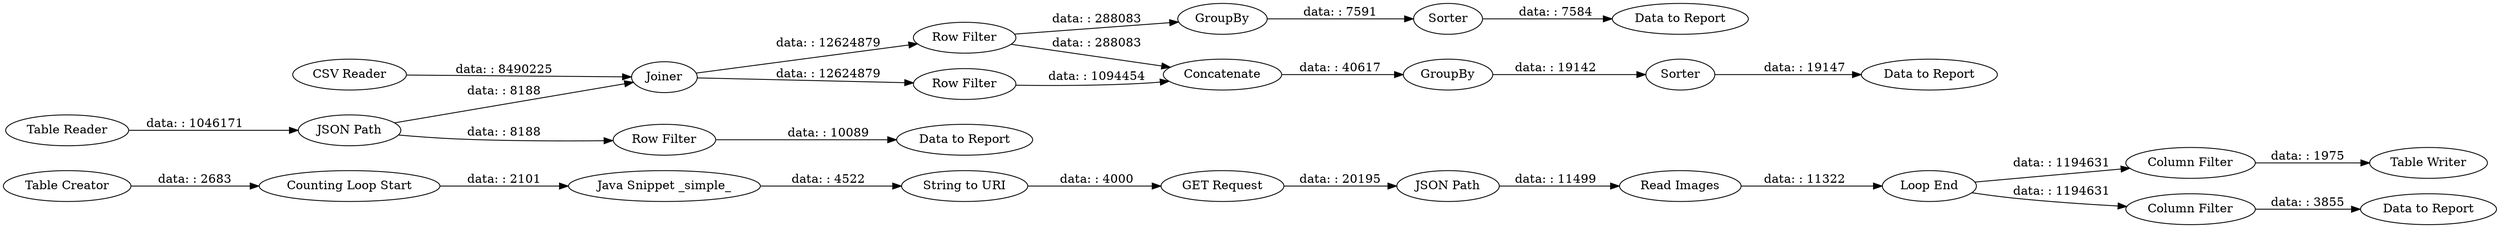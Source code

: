 digraph {
	"-1586484818704887150_13" [label="GET Request"]
	"-1586484818704887150_26" [label="Row Filter"]
	"-1586484818704887150_31" [label=GroupBy]
	"-1586484818704887150_12" [label="Java Snippet _simple_"]
	"-1586484818704887150_17" [label="Read Images"]
	"-1586484818704887150_33" [label="Data to Report"]
	"-1586484818704887150_6" [label="Counting Loop Start"]
	"-1586484818704887150_15" [label="JSON Path"]
	"-1586484818704887150_22" [label="Table Writer"]
	"-1586484818704887150_29" [label=Joiner]
	"-1586484818704887150_35" [label=Concatenate]
	"-1586484818704887150_36" [label=GroupBy]
	"-1586484818704887150_30" [label="Row Filter"]
	"-1586484818704887150_21" [label="Column Filter"]
	"-1586484818704887150_23" [label="Table Reader"]
	"-1586484818704887150_37" [label=Sorter]
	"-1586484818704887150_40" [label="Data to Report"]
	"-1586484818704887150_10" [label="Loop End"]
	"-1586484818704887150_38" [label="Data to Report"]
	"-1586484818704887150_28" [label="CSV Reader"]
	"-1586484818704887150_34" [label="Row Filter"]
	"-1586484818704887150_39" [label="Column Filter"]
	"-1586484818704887150_14" [label="String to URI"]
	"-1586484818704887150_32" [label=Sorter]
	"-1586484818704887150_27" [label="Data to Report"]
	"-1586484818704887150_11" [label="Table Creator"]
	"-1586484818704887150_24" [label="JSON Path"]
	"-1586484818704887150_10" -> "-1586484818704887150_39" [label="data: : 1194631"]
	"-1586484818704887150_35" -> "-1586484818704887150_36" [label="data: : 40617"]
	"-1586484818704887150_23" -> "-1586484818704887150_24" [label="data: : 1046171"]
	"-1586484818704887150_39" -> "-1586484818704887150_40" [label="data: : 3855"]
	"-1586484818704887150_21" -> "-1586484818704887150_22" [label="data: : 1975"]
	"-1586484818704887150_28" -> "-1586484818704887150_29" [label="data: : 8490225"]
	"-1586484818704887150_10" -> "-1586484818704887150_21" [label="data: : 1194631"]
	"-1586484818704887150_17" -> "-1586484818704887150_10" [label="data: : 11322"]
	"-1586484818704887150_24" -> "-1586484818704887150_26" [label="data: : 8188"]
	"-1586484818704887150_26" -> "-1586484818704887150_27" [label="data: : 10089"]
	"-1586484818704887150_29" -> "-1586484818704887150_30" [label="data: : 12624879"]
	"-1586484818704887150_24" -> "-1586484818704887150_29" [label="data: : 8188"]
	"-1586484818704887150_37" -> "-1586484818704887150_38" [label="data: : 19147"]
	"-1586484818704887150_32" -> "-1586484818704887150_33" [label="data: : 7584"]
	"-1586484818704887150_13" -> "-1586484818704887150_15" [label="data: : 20195"]
	"-1586484818704887150_30" -> "-1586484818704887150_31" [label="data: : 288083"]
	"-1586484818704887150_6" -> "-1586484818704887150_12" [label="data: : 2101"]
	"-1586484818704887150_31" -> "-1586484818704887150_32" [label="data: : 7591"]
	"-1586484818704887150_12" -> "-1586484818704887150_14" [label="data: : 4522"]
	"-1586484818704887150_11" -> "-1586484818704887150_6" [label="data: : 2683"]
	"-1586484818704887150_30" -> "-1586484818704887150_35" [label="data: : 288083"]
	"-1586484818704887150_14" -> "-1586484818704887150_13" [label="data: : 4000"]
	"-1586484818704887150_29" -> "-1586484818704887150_34" [label="data: : 12624879"]
	"-1586484818704887150_34" -> "-1586484818704887150_35" [label="data: : 1094454"]
	"-1586484818704887150_36" -> "-1586484818704887150_37" [label="data: : 19142"]
	"-1586484818704887150_15" -> "-1586484818704887150_17" [label="data: : 11499"]
	rankdir=LR
}
